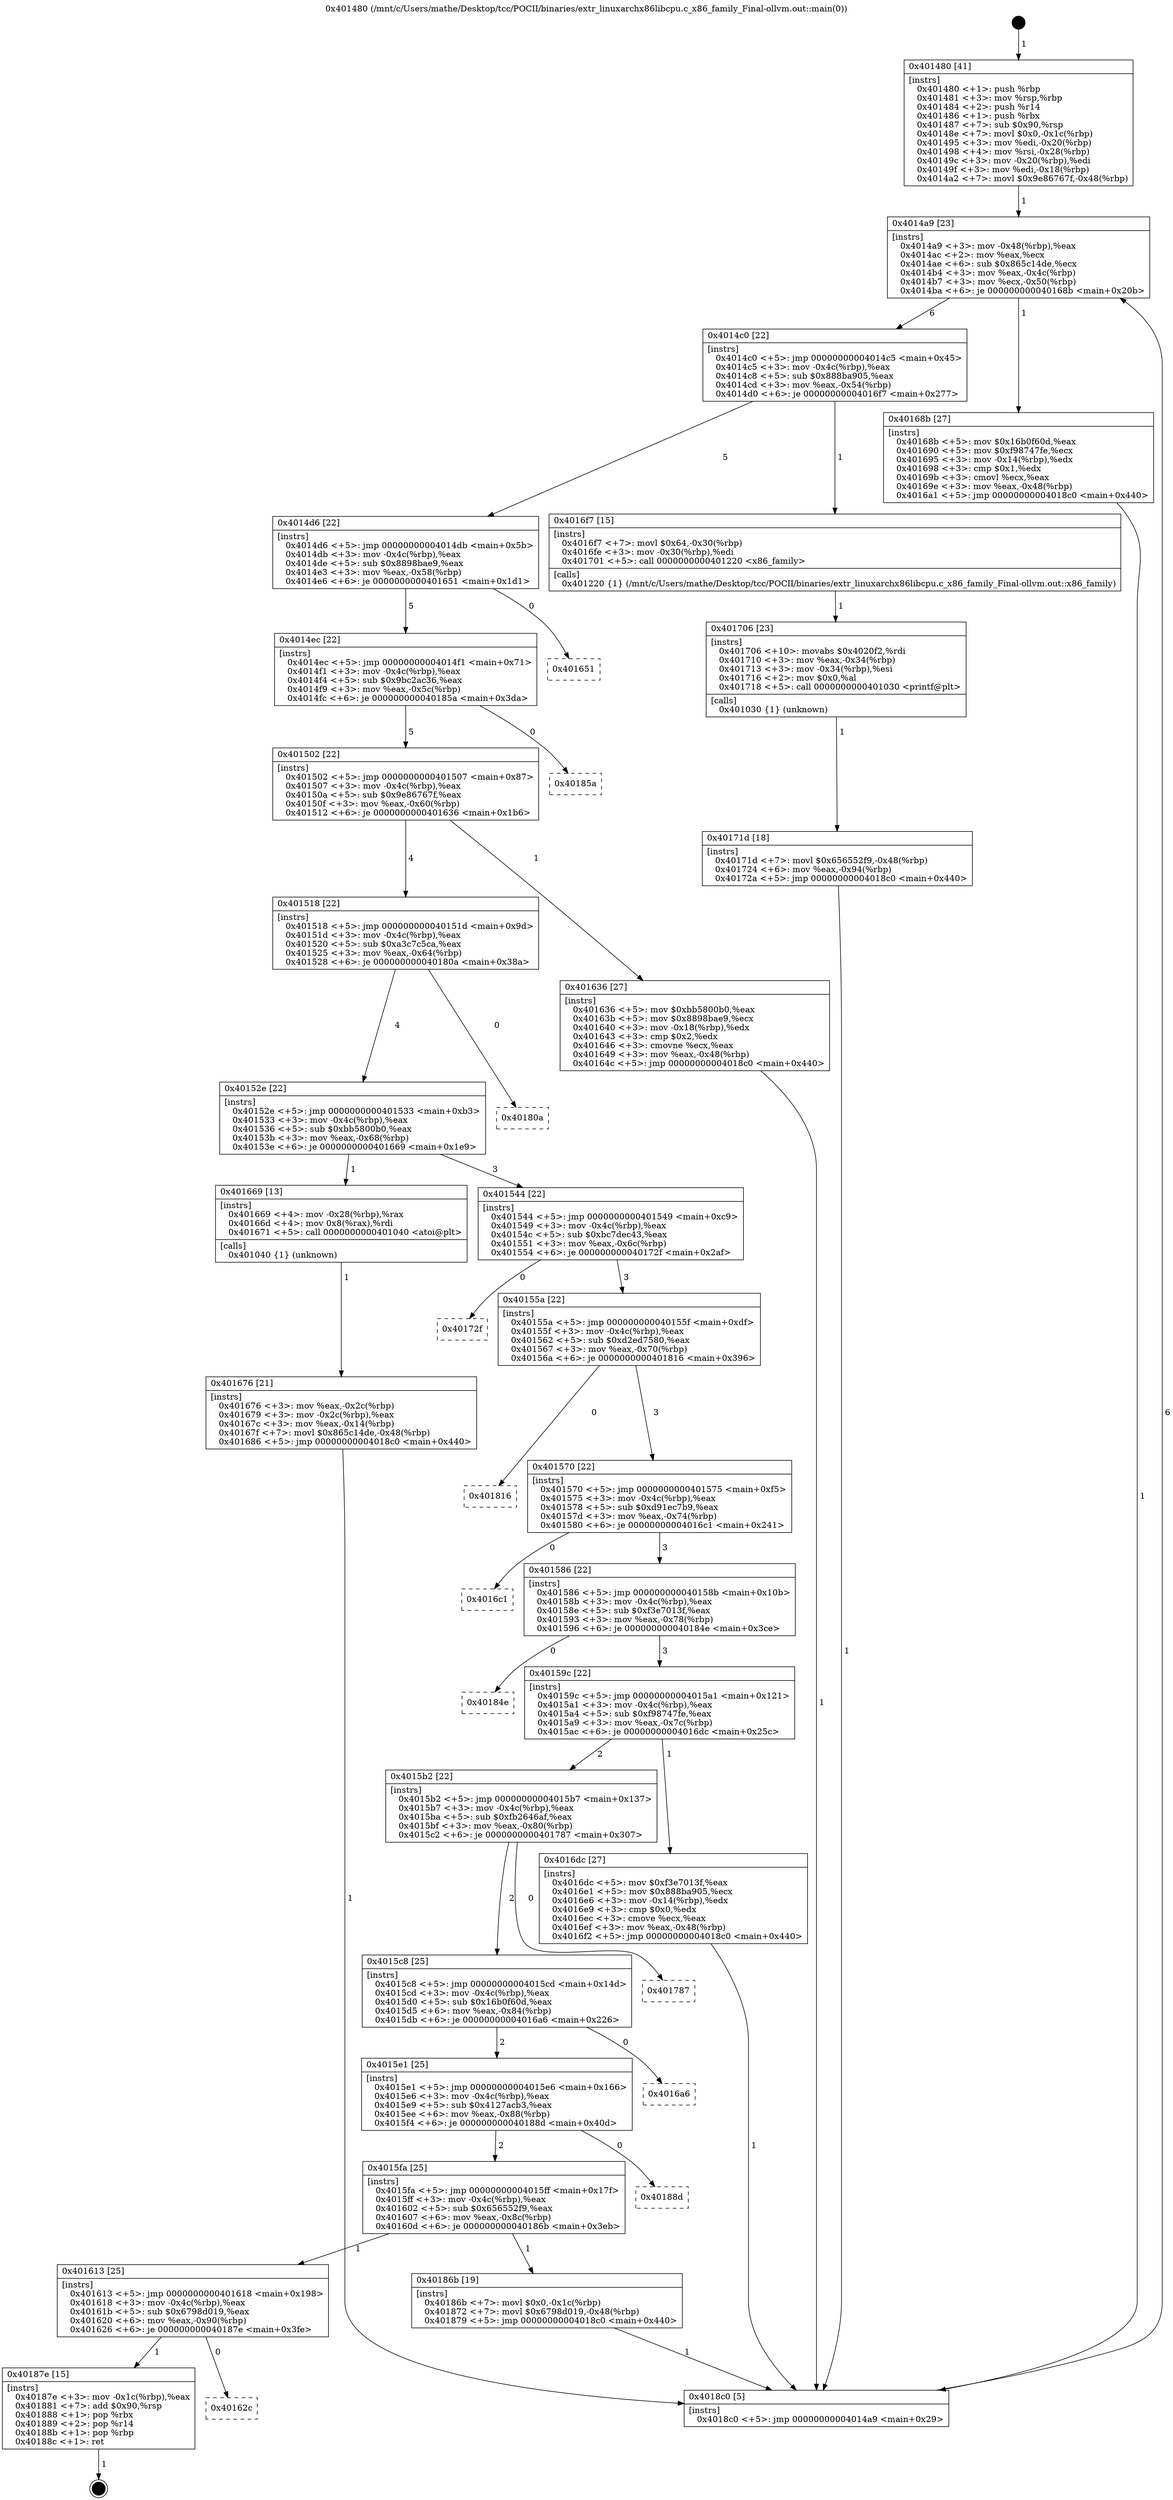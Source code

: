 digraph "0x401480" {
  label = "0x401480 (/mnt/c/Users/mathe/Desktop/tcc/POCII/binaries/extr_linuxarchx86libcpu.c_x86_family_Final-ollvm.out::main(0))"
  labelloc = "t"
  node[shape=record]

  Entry [label="",width=0.3,height=0.3,shape=circle,fillcolor=black,style=filled]
  "0x4014a9" [label="{
     0x4014a9 [23]\l
     | [instrs]\l
     &nbsp;&nbsp;0x4014a9 \<+3\>: mov -0x48(%rbp),%eax\l
     &nbsp;&nbsp;0x4014ac \<+2\>: mov %eax,%ecx\l
     &nbsp;&nbsp;0x4014ae \<+6\>: sub $0x865c14de,%ecx\l
     &nbsp;&nbsp;0x4014b4 \<+3\>: mov %eax,-0x4c(%rbp)\l
     &nbsp;&nbsp;0x4014b7 \<+3\>: mov %ecx,-0x50(%rbp)\l
     &nbsp;&nbsp;0x4014ba \<+6\>: je 000000000040168b \<main+0x20b\>\l
  }"]
  "0x40168b" [label="{
     0x40168b [27]\l
     | [instrs]\l
     &nbsp;&nbsp;0x40168b \<+5\>: mov $0x16b0f60d,%eax\l
     &nbsp;&nbsp;0x401690 \<+5\>: mov $0xf98747fe,%ecx\l
     &nbsp;&nbsp;0x401695 \<+3\>: mov -0x14(%rbp),%edx\l
     &nbsp;&nbsp;0x401698 \<+3\>: cmp $0x1,%edx\l
     &nbsp;&nbsp;0x40169b \<+3\>: cmovl %ecx,%eax\l
     &nbsp;&nbsp;0x40169e \<+3\>: mov %eax,-0x48(%rbp)\l
     &nbsp;&nbsp;0x4016a1 \<+5\>: jmp 00000000004018c0 \<main+0x440\>\l
  }"]
  "0x4014c0" [label="{
     0x4014c0 [22]\l
     | [instrs]\l
     &nbsp;&nbsp;0x4014c0 \<+5\>: jmp 00000000004014c5 \<main+0x45\>\l
     &nbsp;&nbsp;0x4014c5 \<+3\>: mov -0x4c(%rbp),%eax\l
     &nbsp;&nbsp;0x4014c8 \<+5\>: sub $0x888ba905,%eax\l
     &nbsp;&nbsp;0x4014cd \<+3\>: mov %eax,-0x54(%rbp)\l
     &nbsp;&nbsp;0x4014d0 \<+6\>: je 00000000004016f7 \<main+0x277\>\l
  }"]
  Exit [label="",width=0.3,height=0.3,shape=circle,fillcolor=black,style=filled,peripheries=2]
  "0x4016f7" [label="{
     0x4016f7 [15]\l
     | [instrs]\l
     &nbsp;&nbsp;0x4016f7 \<+7\>: movl $0x64,-0x30(%rbp)\l
     &nbsp;&nbsp;0x4016fe \<+3\>: mov -0x30(%rbp),%edi\l
     &nbsp;&nbsp;0x401701 \<+5\>: call 0000000000401220 \<x86_family\>\l
     | [calls]\l
     &nbsp;&nbsp;0x401220 \{1\} (/mnt/c/Users/mathe/Desktop/tcc/POCII/binaries/extr_linuxarchx86libcpu.c_x86_family_Final-ollvm.out::x86_family)\l
  }"]
  "0x4014d6" [label="{
     0x4014d6 [22]\l
     | [instrs]\l
     &nbsp;&nbsp;0x4014d6 \<+5\>: jmp 00000000004014db \<main+0x5b\>\l
     &nbsp;&nbsp;0x4014db \<+3\>: mov -0x4c(%rbp),%eax\l
     &nbsp;&nbsp;0x4014de \<+5\>: sub $0x8898bae9,%eax\l
     &nbsp;&nbsp;0x4014e3 \<+3\>: mov %eax,-0x58(%rbp)\l
     &nbsp;&nbsp;0x4014e6 \<+6\>: je 0000000000401651 \<main+0x1d1\>\l
  }"]
  "0x40162c" [label="{
     0x40162c\l
  }", style=dashed]
  "0x401651" [label="{
     0x401651\l
  }", style=dashed]
  "0x4014ec" [label="{
     0x4014ec [22]\l
     | [instrs]\l
     &nbsp;&nbsp;0x4014ec \<+5\>: jmp 00000000004014f1 \<main+0x71\>\l
     &nbsp;&nbsp;0x4014f1 \<+3\>: mov -0x4c(%rbp),%eax\l
     &nbsp;&nbsp;0x4014f4 \<+5\>: sub $0x9bc2ac36,%eax\l
     &nbsp;&nbsp;0x4014f9 \<+3\>: mov %eax,-0x5c(%rbp)\l
     &nbsp;&nbsp;0x4014fc \<+6\>: je 000000000040185a \<main+0x3da\>\l
  }"]
  "0x40187e" [label="{
     0x40187e [15]\l
     | [instrs]\l
     &nbsp;&nbsp;0x40187e \<+3\>: mov -0x1c(%rbp),%eax\l
     &nbsp;&nbsp;0x401881 \<+7\>: add $0x90,%rsp\l
     &nbsp;&nbsp;0x401888 \<+1\>: pop %rbx\l
     &nbsp;&nbsp;0x401889 \<+2\>: pop %r14\l
     &nbsp;&nbsp;0x40188b \<+1\>: pop %rbp\l
     &nbsp;&nbsp;0x40188c \<+1\>: ret\l
  }"]
  "0x40185a" [label="{
     0x40185a\l
  }", style=dashed]
  "0x401502" [label="{
     0x401502 [22]\l
     | [instrs]\l
     &nbsp;&nbsp;0x401502 \<+5\>: jmp 0000000000401507 \<main+0x87\>\l
     &nbsp;&nbsp;0x401507 \<+3\>: mov -0x4c(%rbp),%eax\l
     &nbsp;&nbsp;0x40150a \<+5\>: sub $0x9e86767f,%eax\l
     &nbsp;&nbsp;0x40150f \<+3\>: mov %eax,-0x60(%rbp)\l
     &nbsp;&nbsp;0x401512 \<+6\>: je 0000000000401636 \<main+0x1b6\>\l
  }"]
  "0x401613" [label="{
     0x401613 [25]\l
     | [instrs]\l
     &nbsp;&nbsp;0x401613 \<+5\>: jmp 0000000000401618 \<main+0x198\>\l
     &nbsp;&nbsp;0x401618 \<+3\>: mov -0x4c(%rbp),%eax\l
     &nbsp;&nbsp;0x40161b \<+5\>: sub $0x6798d019,%eax\l
     &nbsp;&nbsp;0x401620 \<+6\>: mov %eax,-0x90(%rbp)\l
     &nbsp;&nbsp;0x401626 \<+6\>: je 000000000040187e \<main+0x3fe\>\l
  }"]
  "0x401636" [label="{
     0x401636 [27]\l
     | [instrs]\l
     &nbsp;&nbsp;0x401636 \<+5\>: mov $0xbb5800b0,%eax\l
     &nbsp;&nbsp;0x40163b \<+5\>: mov $0x8898bae9,%ecx\l
     &nbsp;&nbsp;0x401640 \<+3\>: mov -0x18(%rbp),%edx\l
     &nbsp;&nbsp;0x401643 \<+3\>: cmp $0x2,%edx\l
     &nbsp;&nbsp;0x401646 \<+3\>: cmovne %ecx,%eax\l
     &nbsp;&nbsp;0x401649 \<+3\>: mov %eax,-0x48(%rbp)\l
     &nbsp;&nbsp;0x40164c \<+5\>: jmp 00000000004018c0 \<main+0x440\>\l
  }"]
  "0x401518" [label="{
     0x401518 [22]\l
     | [instrs]\l
     &nbsp;&nbsp;0x401518 \<+5\>: jmp 000000000040151d \<main+0x9d\>\l
     &nbsp;&nbsp;0x40151d \<+3\>: mov -0x4c(%rbp),%eax\l
     &nbsp;&nbsp;0x401520 \<+5\>: sub $0xa3c7c5ca,%eax\l
     &nbsp;&nbsp;0x401525 \<+3\>: mov %eax,-0x64(%rbp)\l
     &nbsp;&nbsp;0x401528 \<+6\>: je 000000000040180a \<main+0x38a\>\l
  }"]
  "0x4018c0" [label="{
     0x4018c0 [5]\l
     | [instrs]\l
     &nbsp;&nbsp;0x4018c0 \<+5\>: jmp 00000000004014a9 \<main+0x29\>\l
  }"]
  "0x401480" [label="{
     0x401480 [41]\l
     | [instrs]\l
     &nbsp;&nbsp;0x401480 \<+1\>: push %rbp\l
     &nbsp;&nbsp;0x401481 \<+3\>: mov %rsp,%rbp\l
     &nbsp;&nbsp;0x401484 \<+2\>: push %r14\l
     &nbsp;&nbsp;0x401486 \<+1\>: push %rbx\l
     &nbsp;&nbsp;0x401487 \<+7\>: sub $0x90,%rsp\l
     &nbsp;&nbsp;0x40148e \<+7\>: movl $0x0,-0x1c(%rbp)\l
     &nbsp;&nbsp;0x401495 \<+3\>: mov %edi,-0x20(%rbp)\l
     &nbsp;&nbsp;0x401498 \<+4\>: mov %rsi,-0x28(%rbp)\l
     &nbsp;&nbsp;0x40149c \<+3\>: mov -0x20(%rbp),%edi\l
     &nbsp;&nbsp;0x40149f \<+3\>: mov %edi,-0x18(%rbp)\l
     &nbsp;&nbsp;0x4014a2 \<+7\>: movl $0x9e86767f,-0x48(%rbp)\l
  }"]
  "0x40186b" [label="{
     0x40186b [19]\l
     | [instrs]\l
     &nbsp;&nbsp;0x40186b \<+7\>: movl $0x0,-0x1c(%rbp)\l
     &nbsp;&nbsp;0x401872 \<+7\>: movl $0x6798d019,-0x48(%rbp)\l
     &nbsp;&nbsp;0x401879 \<+5\>: jmp 00000000004018c0 \<main+0x440\>\l
  }"]
  "0x40180a" [label="{
     0x40180a\l
  }", style=dashed]
  "0x40152e" [label="{
     0x40152e [22]\l
     | [instrs]\l
     &nbsp;&nbsp;0x40152e \<+5\>: jmp 0000000000401533 \<main+0xb3\>\l
     &nbsp;&nbsp;0x401533 \<+3\>: mov -0x4c(%rbp),%eax\l
     &nbsp;&nbsp;0x401536 \<+5\>: sub $0xbb5800b0,%eax\l
     &nbsp;&nbsp;0x40153b \<+3\>: mov %eax,-0x68(%rbp)\l
     &nbsp;&nbsp;0x40153e \<+6\>: je 0000000000401669 \<main+0x1e9\>\l
  }"]
  "0x4015fa" [label="{
     0x4015fa [25]\l
     | [instrs]\l
     &nbsp;&nbsp;0x4015fa \<+5\>: jmp 00000000004015ff \<main+0x17f\>\l
     &nbsp;&nbsp;0x4015ff \<+3\>: mov -0x4c(%rbp),%eax\l
     &nbsp;&nbsp;0x401602 \<+5\>: sub $0x656552f9,%eax\l
     &nbsp;&nbsp;0x401607 \<+6\>: mov %eax,-0x8c(%rbp)\l
     &nbsp;&nbsp;0x40160d \<+6\>: je 000000000040186b \<main+0x3eb\>\l
  }"]
  "0x401669" [label="{
     0x401669 [13]\l
     | [instrs]\l
     &nbsp;&nbsp;0x401669 \<+4\>: mov -0x28(%rbp),%rax\l
     &nbsp;&nbsp;0x40166d \<+4\>: mov 0x8(%rax),%rdi\l
     &nbsp;&nbsp;0x401671 \<+5\>: call 0000000000401040 \<atoi@plt\>\l
     | [calls]\l
     &nbsp;&nbsp;0x401040 \{1\} (unknown)\l
  }"]
  "0x401544" [label="{
     0x401544 [22]\l
     | [instrs]\l
     &nbsp;&nbsp;0x401544 \<+5\>: jmp 0000000000401549 \<main+0xc9\>\l
     &nbsp;&nbsp;0x401549 \<+3\>: mov -0x4c(%rbp),%eax\l
     &nbsp;&nbsp;0x40154c \<+5\>: sub $0xbc7dec43,%eax\l
     &nbsp;&nbsp;0x401551 \<+3\>: mov %eax,-0x6c(%rbp)\l
     &nbsp;&nbsp;0x401554 \<+6\>: je 000000000040172f \<main+0x2af\>\l
  }"]
  "0x401676" [label="{
     0x401676 [21]\l
     | [instrs]\l
     &nbsp;&nbsp;0x401676 \<+3\>: mov %eax,-0x2c(%rbp)\l
     &nbsp;&nbsp;0x401679 \<+3\>: mov -0x2c(%rbp),%eax\l
     &nbsp;&nbsp;0x40167c \<+3\>: mov %eax,-0x14(%rbp)\l
     &nbsp;&nbsp;0x40167f \<+7\>: movl $0x865c14de,-0x48(%rbp)\l
     &nbsp;&nbsp;0x401686 \<+5\>: jmp 00000000004018c0 \<main+0x440\>\l
  }"]
  "0x40188d" [label="{
     0x40188d\l
  }", style=dashed]
  "0x40172f" [label="{
     0x40172f\l
  }", style=dashed]
  "0x40155a" [label="{
     0x40155a [22]\l
     | [instrs]\l
     &nbsp;&nbsp;0x40155a \<+5\>: jmp 000000000040155f \<main+0xdf\>\l
     &nbsp;&nbsp;0x40155f \<+3\>: mov -0x4c(%rbp),%eax\l
     &nbsp;&nbsp;0x401562 \<+5\>: sub $0xd2ed7580,%eax\l
     &nbsp;&nbsp;0x401567 \<+3\>: mov %eax,-0x70(%rbp)\l
     &nbsp;&nbsp;0x40156a \<+6\>: je 0000000000401816 \<main+0x396\>\l
  }"]
  "0x4015e1" [label="{
     0x4015e1 [25]\l
     | [instrs]\l
     &nbsp;&nbsp;0x4015e1 \<+5\>: jmp 00000000004015e6 \<main+0x166\>\l
     &nbsp;&nbsp;0x4015e6 \<+3\>: mov -0x4c(%rbp),%eax\l
     &nbsp;&nbsp;0x4015e9 \<+5\>: sub $0x4127acb3,%eax\l
     &nbsp;&nbsp;0x4015ee \<+6\>: mov %eax,-0x88(%rbp)\l
     &nbsp;&nbsp;0x4015f4 \<+6\>: je 000000000040188d \<main+0x40d\>\l
  }"]
  "0x401816" [label="{
     0x401816\l
  }", style=dashed]
  "0x401570" [label="{
     0x401570 [22]\l
     | [instrs]\l
     &nbsp;&nbsp;0x401570 \<+5\>: jmp 0000000000401575 \<main+0xf5\>\l
     &nbsp;&nbsp;0x401575 \<+3\>: mov -0x4c(%rbp),%eax\l
     &nbsp;&nbsp;0x401578 \<+5\>: sub $0xd91ec7b9,%eax\l
     &nbsp;&nbsp;0x40157d \<+3\>: mov %eax,-0x74(%rbp)\l
     &nbsp;&nbsp;0x401580 \<+6\>: je 00000000004016c1 \<main+0x241\>\l
  }"]
  "0x4016a6" [label="{
     0x4016a6\l
  }", style=dashed]
  "0x4016c1" [label="{
     0x4016c1\l
  }", style=dashed]
  "0x401586" [label="{
     0x401586 [22]\l
     | [instrs]\l
     &nbsp;&nbsp;0x401586 \<+5\>: jmp 000000000040158b \<main+0x10b\>\l
     &nbsp;&nbsp;0x40158b \<+3\>: mov -0x4c(%rbp),%eax\l
     &nbsp;&nbsp;0x40158e \<+5\>: sub $0xf3e7013f,%eax\l
     &nbsp;&nbsp;0x401593 \<+3\>: mov %eax,-0x78(%rbp)\l
     &nbsp;&nbsp;0x401596 \<+6\>: je 000000000040184e \<main+0x3ce\>\l
  }"]
  "0x4015c8" [label="{
     0x4015c8 [25]\l
     | [instrs]\l
     &nbsp;&nbsp;0x4015c8 \<+5\>: jmp 00000000004015cd \<main+0x14d\>\l
     &nbsp;&nbsp;0x4015cd \<+3\>: mov -0x4c(%rbp),%eax\l
     &nbsp;&nbsp;0x4015d0 \<+5\>: sub $0x16b0f60d,%eax\l
     &nbsp;&nbsp;0x4015d5 \<+6\>: mov %eax,-0x84(%rbp)\l
     &nbsp;&nbsp;0x4015db \<+6\>: je 00000000004016a6 \<main+0x226\>\l
  }"]
  "0x40184e" [label="{
     0x40184e\l
  }", style=dashed]
  "0x40159c" [label="{
     0x40159c [22]\l
     | [instrs]\l
     &nbsp;&nbsp;0x40159c \<+5\>: jmp 00000000004015a1 \<main+0x121\>\l
     &nbsp;&nbsp;0x4015a1 \<+3\>: mov -0x4c(%rbp),%eax\l
     &nbsp;&nbsp;0x4015a4 \<+5\>: sub $0xf98747fe,%eax\l
     &nbsp;&nbsp;0x4015a9 \<+3\>: mov %eax,-0x7c(%rbp)\l
     &nbsp;&nbsp;0x4015ac \<+6\>: je 00000000004016dc \<main+0x25c\>\l
  }"]
  "0x401787" [label="{
     0x401787\l
  }", style=dashed]
  "0x4016dc" [label="{
     0x4016dc [27]\l
     | [instrs]\l
     &nbsp;&nbsp;0x4016dc \<+5\>: mov $0xf3e7013f,%eax\l
     &nbsp;&nbsp;0x4016e1 \<+5\>: mov $0x888ba905,%ecx\l
     &nbsp;&nbsp;0x4016e6 \<+3\>: mov -0x14(%rbp),%edx\l
     &nbsp;&nbsp;0x4016e9 \<+3\>: cmp $0x0,%edx\l
     &nbsp;&nbsp;0x4016ec \<+3\>: cmove %ecx,%eax\l
     &nbsp;&nbsp;0x4016ef \<+3\>: mov %eax,-0x48(%rbp)\l
     &nbsp;&nbsp;0x4016f2 \<+5\>: jmp 00000000004018c0 \<main+0x440\>\l
  }"]
  "0x4015b2" [label="{
     0x4015b2 [22]\l
     | [instrs]\l
     &nbsp;&nbsp;0x4015b2 \<+5\>: jmp 00000000004015b7 \<main+0x137\>\l
     &nbsp;&nbsp;0x4015b7 \<+3\>: mov -0x4c(%rbp),%eax\l
     &nbsp;&nbsp;0x4015ba \<+5\>: sub $0xfb2646af,%eax\l
     &nbsp;&nbsp;0x4015bf \<+3\>: mov %eax,-0x80(%rbp)\l
     &nbsp;&nbsp;0x4015c2 \<+6\>: je 0000000000401787 \<main+0x307\>\l
  }"]
  "0x401706" [label="{
     0x401706 [23]\l
     | [instrs]\l
     &nbsp;&nbsp;0x401706 \<+10\>: movabs $0x4020f2,%rdi\l
     &nbsp;&nbsp;0x401710 \<+3\>: mov %eax,-0x34(%rbp)\l
     &nbsp;&nbsp;0x401713 \<+3\>: mov -0x34(%rbp),%esi\l
     &nbsp;&nbsp;0x401716 \<+2\>: mov $0x0,%al\l
     &nbsp;&nbsp;0x401718 \<+5\>: call 0000000000401030 \<printf@plt\>\l
     | [calls]\l
     &nbsp;&nbsp;0x401030 \{1\} (unknown)\l
  }"]
  "0x40171d" [label="{
     0x40171d [18]\l
     | [instrs]\l
     &nbsp;&nbsp;0x40171d \<+7\>: movl $0x656552f9,-0x48(%rbp)\l
     &nbsp;&nbsp;0x401724 \<+6\>: mov %eax,-0x94(%rbp)\l
     &nbsp;&nbsp;0x40172a \<+5\>: jmp 00000000004018c0 \<main+0x440\>\l
  }"]
  Entry -> "0x401480" [label=" 1"]
  "0x4014a9" -> "0x40168b" [label=" 1"]
  "0x4014a9" -> "0x4014c0" [label=" 6"]
  "0x40187e" -> Exit [label=" 1"]
  "0x4014c0" -> "0x4016f7" [label=" 1"]
  "0x4014c0" -> "0x4014d6" [label=" 5"]
  "0x401613" -> "0x40162c" [label=" 0"]
  "0x4014d6" -> "0x401651" [label=" 0"]
  "0x4014d6" -> "0x4014ec" [label=" 5"]
  "0x401613" -> "0x40187e" [label=" 1"]
  "0x4014ec" -> "0x40185a" [label=" 0"]
  "0x4014ec" -> "0x401502" [label=" 5"]
  "0x40186b" -> "0x4018c0" [label=" 1"]
  "0x401502" -> "0x401636" [label=" 1"]
  "0x401502" -> "0x401518" [label=" 4"]
  "0x401636" -> "0x4018c0" [label=" 1"]
  "0x401480" -> "0x4014a9" [label=" 1"]
  "0x4018c0" -> "0x4014a9" [label=" 6"]
  "0x4015fa" -> "0x401613" [label=" 1"]
  "0x401518" -> "0x40180a" [label=" 0"]
  "0x401518" -> "0x40152e" [label=" 4"]
  "0x4015fa" -> "0x40186b" [label=" 1"]
  "0x40152e" -> "0x401669" [label=" 1"]
  "0x40152e" -> "0x401544" [label=" 3"]
  "0x401669" -> "0x401676" [label=" 1"]
  "0x401676" -> "0x4018c0" [label=" 1"]
  "0x40168b" -> "0x4018c0" [label=" 1"]
  "0x4015e1" -> "0x4015fa" [label=" 2"]
  "0x401544" -> "0x40172f" [label=" 0"]
  "0x401544" -> "0x40155a" [label=" 3"]
  "0x4015e1" -> "0x40188d" [label=" 0"]
  "0x40155a" -> "0x401816" [label=" 0"]
  "0x40155a" -> "0x401570" [label=" 3"]
  "0x4015c8" -> "0x4015e1" [label=" 2"]
  "0x401570" -> "0x4016c1" [label=" 0"]
  "0x401570" -> "0x401586" [label=" 3"]
  "0x4015c8" -> "0x4016a6" [label=" 0"]
  "0x401586" -> "0x40184e" [label=" 0"]
  "0x401586" -> "0x40159c" [label=" 3"]
  "0x4015b2" -> "0x4015c8" [label=" 2"]
  "0x40159c" -> "0x4016dc" [label=" 1"]
  "0x40159c" -> "0x4015b2" [label=" 2"]
  "0x4016dc" -> "0x4018c0" [label=" 1"]
  "0x4016f7" -> "0x401706" [label=" 1"]
  "0x401706" -> "0x40171d" [label=" 1"]
  "0x40171d" -> "0x4018c0" [label=" 1"]
  "0x4015b2" -> "0x401787" [label=" 0"]
}
